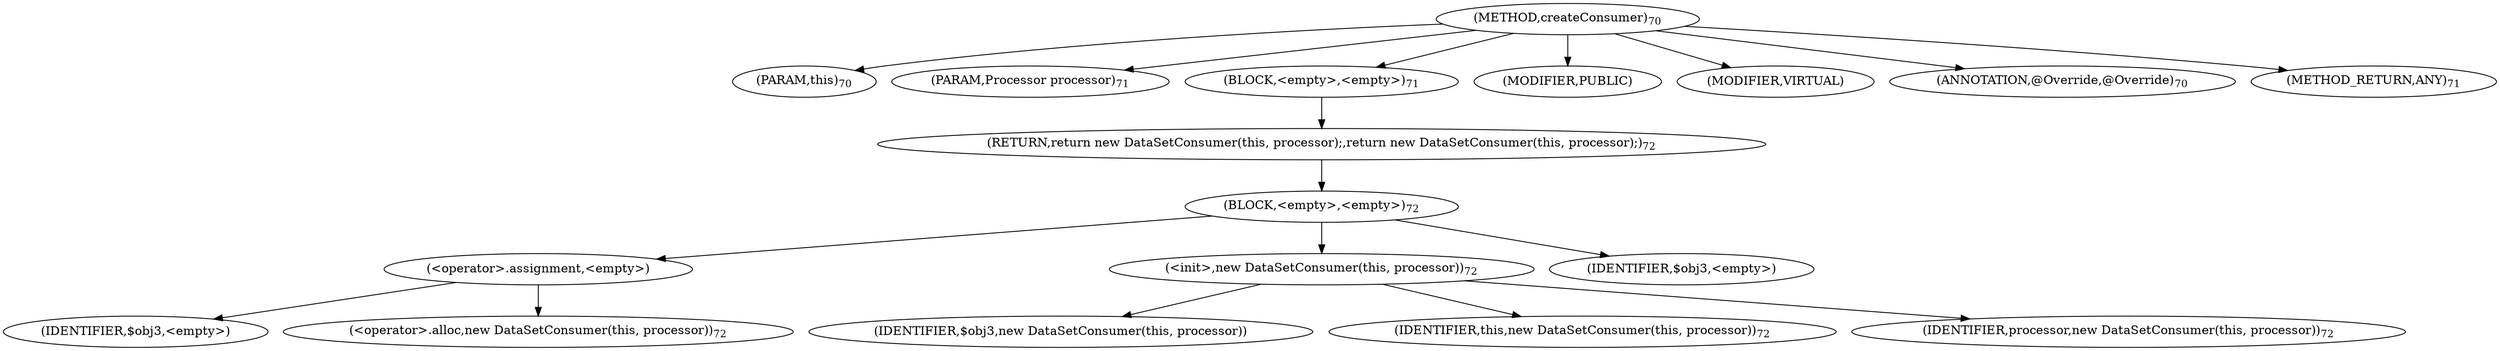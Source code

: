 digraph "createConsumer" {  
"202" [label = <(METHOD,createConsumer)<SUB>70</SUB>> ]
"12" [label = <(PARAM,this)<SUB>70</SUB>> ]
"203" [label = <(PARAM,Processor processor)<SUB>71</SUB>> ]
"204" [label = <(BLOCK,&lt;empty&gt;,&lt;empty&gt;)<SUB>71</SUB>> ]
"205" [label = <(RETURN,return new DataSetConsumer(this, processor);,return new DataSetConsumer(this, processor);)<SUB>72</SUB>> ]
"206" [label = <(BLOCK,&lt;empty&gt;,&lt;empty&gt;)<SUB>72</SUB>> ]
"207" [label = <(&lt;operator&gt;.assignment,&lt;empty&gt;)> ]
"208" [label = <(IDENTIFIER,$obj3,&lt;empty&gt;)> ]
"209" [label = <(&lt;operator&gt;.alloc,new DataSetConsumer(this, processor))<SUB>72</SUB>> ]
"210" [label = <(&lt;init&gt;,new DataSetConsumer(this, processor))<SUB>72</SUB>> ]
"211" [label = <(IDENTIFIER,$obj3,new DataSetConsumer(this, processor))> ]
"11" [label = <(IDENTIFIER,this,new DataSetConsumer(this, processor))<SUB>72</SUB>> ]
"212" [label = <(IDENTIFIER,processor,new DataSetConsumer(this, processor))<SUB>72</SUB>> ]
"213" [label = <(IDENTIFIER,$obj3,&lt;empty&gt;)> ]
"214" [label = <(MODIFIER,PUBLIC)> ]
"215" [label = <(MODIFIER,VIRTUAL)> ]
"216" [label = <(ANNOTATION,@Override,@Override)<SUB>70</SUB>> ]
"217" [label = <(METHOD_RETURN,ANY)<SUB>71</SUB>> ]
  "202" -> "12" 
  "202" -> "203" 
  "202" -> "204" 
  "202" -> "214" 
  "202" -> "215" 
  "202" -> "216" 
  "202" -> "217" 
  "204" -> "205" 
  "205" -> "206" 
  "206" -> "207" 
  "206" -> "210" 
  "206" -> "213" 
  "207" -> "208" 
  "207" -> "209" 
  "210" -> "211" 
  "210" -> "11" 
  "210" -> "212" 
}
